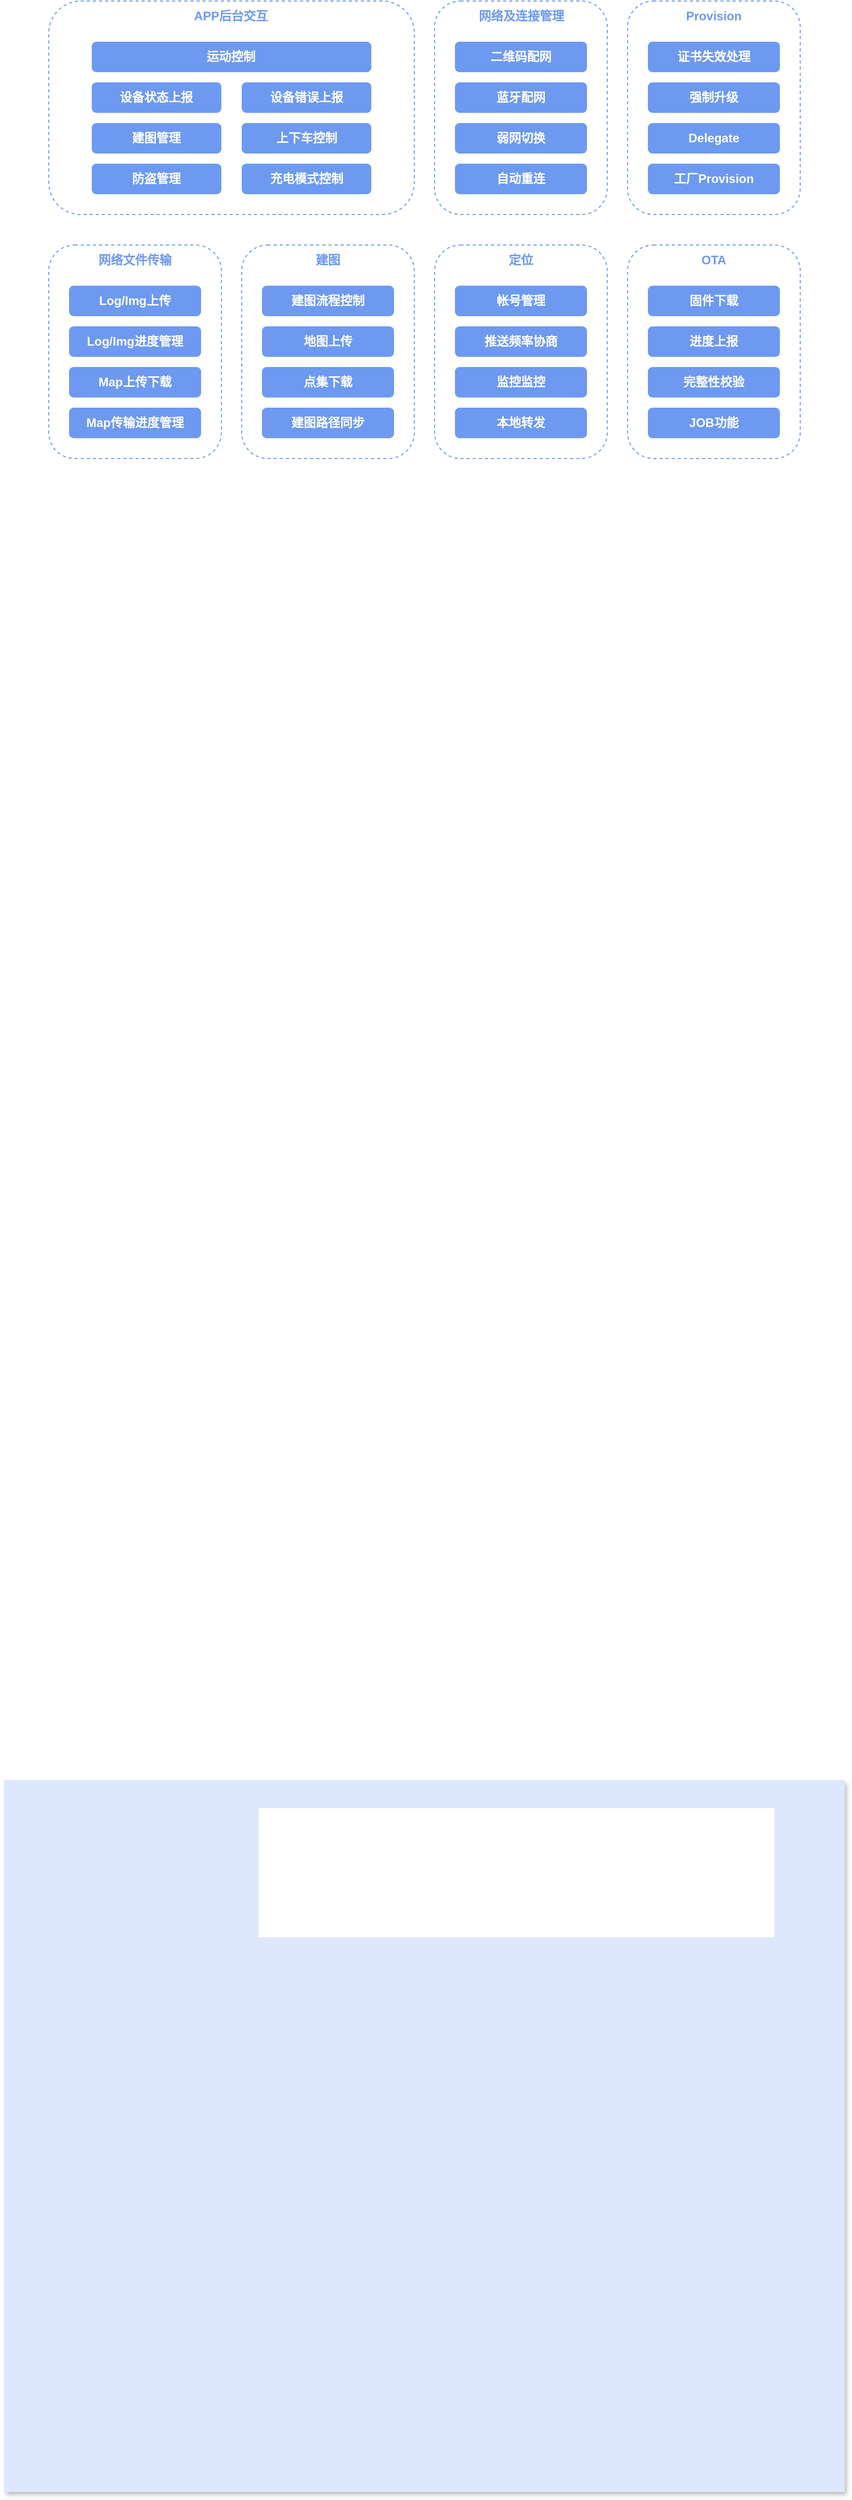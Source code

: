 <mxfile version="24.2.5" type="github">
  <diagram name="Page-1" id="AntwZ3fVyQRidn4PYljr">
    <mxGraphModel dx="1369" dy="774" grid="1" gridSize="10" guides="1" tooltips="1" connect="1" arrows="1" fold="1" page="1" pageScale="1" pageWidth="980" pageHeight="1390" math="0" shadow="0">
      <root>
        <mxCell id="0" />
        <mxCell id="1" parent="0" />
        <mxCell id="WqzrP7dIP_3l6SzZ175l-34" value="" style="rounded=1;whiteSpace=wrap;html=1;fillColor=none;dashed=1;strokeColor=#6d99f1;movable=1;resizable=1;rotatable=1;deletable=1;editable=1;locked=0;connectable=1;" vertex="1" parent="1">
          <mxGeometry x="120" y="440" width="360" height="210" as="geometry" />
        </mxCell>
        <mxCell id="WqzrP7dIP_3l6SzZ175l-89" value="" style="rounded=1;whiteSpace=wrap;html=1;fillColor=none;dashed=1;strokeColor=#6d99f1;movable=1;resizable=1;rotatable=1;deletable=1;editable=1;locked=0;connectable=1;" vertex="1" parent="1">
          <mxGeometry x="500" y="680" width="170" height="210" as="geometry" />
        </mxCell>
        <mxCell id="WqzrP7dIP_3l6SzZ175l-82" value="" style="rounded=1;whiteSpace=wrap;html=1;fillColor=none;dashed=1;strokeColor=#6d99f1;movable=1;resizable=1;rotatable=1;deletable=1;editable=1;locked=0;connectable=1;" vertex="1" parent="1">
          <mxGeometry x="310" y="680" width="170" height="210" as="geometry" />
        </mxCell>
        <mxCell id="WqzrP7dIP_3l6SzZ175l-75" value="" style="rounded=1;whiteSpace=wrap;html=1;fillColor=none;dashed=1;strokeColor=#6d99f1;movable=1;resizable=1;rotatable=1;deletable=1;editable=1;locked=0;connectable=1;" vertex="1" parent="1">
          <mxGeometry x="120" y="680" width="170" height="210" as="geometry" />
        </mxCell>
        <mxCell id="WqzrP7dIP_3l6SzZ175l-68" value="" style="rounded=1;whiteSpace=wrap;html=1;fillColor=none;dashed=1;strokeColor=#6d99f1;movable=1;resizable=1;rotatable=1;deletable=1;editable=1;locked=0;connectable=1;" vertex="1" parent="1">
          <mxGeometry x="690" y="680" width="170" height="210" as="geometry" />
        </mxCell>
        <mxCell id="WqzrP7dIP_3l6SzZ175l-61" value="" style="rounded=1;whiteSpace=wrap;html=1;fillColor=none;dashed=1;strokeColor=#6d99f1;movable=1;resizable=1;rotatable=1;deletable=1;editable=1;locked=0;connectable=1;" vertex="1" parent="1">
          <mxGeometry x="690" y="440" width="170" height="210" as="geometry" />
        </mxCell>
        <mxCell id="WqzrP7dIP_3l6SzZ175l-111" value="" style="rounded=1;whiteSpace=wrap;html=1;fillColor=none;dashed=1;strokeColor=#6d99f1;movable=1;resizable=1;rotatable=1;deletable=1;editable=1;locked=0;connectable=1;" vertex="1" parent="1">
          <mxGeometry x="500" y="440" width="170" height="210" as="geometry" />
        </mxCell>
        <mxCell id="WqzrP7dIP_3l6SzZ175l-33" value="" style="rounded=0;whiteSpace=wrap;html=1;fillColor=#dde7fd;strokeColor=none;glass=0;shadow=1;gradientColor=none;" vertex="1" parent="1">
          <mxGeometry x="76" y="2190" width="827.86" height="700" as="geometry" />
        </mxCell>
        <mxCell id="WqzrP7dIP_3l6SzZ175l-107" value="&lt;b&gt;二维码配网&lt;/b&gt;" style="rounded=1;whiteSpace=wrap;html=1;strokeColor=none;fillColor=#6d99f1;fontColor=#ffffff;movable=1;resizable=1;rotatable=1;deletable=1;editable=1;locked=0;connectable=1;" vertex="1" parent="1">
          <mxGeometry x="520" y="480" width="130" height="30" as="geometry" />
        </mxCell>
        <mxCell id="WqzrP7dIP_3l6SzZ175l-108" value="&lt;b&gt;蓝牙配网&lt;/b&gt;" style="rounded=1;whiteSpace=wrap;html=1;strokeColor=none;fillColor=#6d99f1;fontColor=#ffffff;movable=1;resizable=1;rotatable=1;deletable=1;editable=1;locked=0;connectable=1;" vertex="1" parent="1">
          <mxGeometry x="520" y="520" width="130" height="30" as="geometry" />
        </mxCell>
        <mxCell id="WqzrP7dIP_3l6SzZ175l-109" value="&lt;b&gt;弱网切换&lt;/b&gt;" style="rounded=1;whiteSpace=wrap;html=1;strokeColor=none;fillColor=#6d99f1;fontColor=#ffffff;movable=1;resizable=1;rotatable=1;deletable=1;editable=1;locked=0;connectable=1;" vertex="1" parent="1">
          <mxGeometry x="520" y="560" width="130" height="30" as="geometry" />
        </mxCell>
        <mxCell id="WqzrP7dIP_3l6SzZ175l-110" value="&lt;b&gt;自动重连&lt;/b&gt;" style="rounded=1;whiteSpace=wrap;html=1;strokeColor=none;fillColor=#6d99f1;fontColor=#ffffff;movable=1;resizable=1;rotatable=1;deletable=1;editable=1;locked=0;connectable=1;" vertex="1" parent="1">
          <mxGeometry x="520" y="600" width="130" height="30" as="geometry" />
        </mxCell>
        <mxCell id="WqzrP7dIP_3l6SzZ175l-112" value="网络及连接管理" style="text;html=1;strokeColor=none;fillColor=none;align=center;verticalAlign=middle;whiteSpace=wrap;rounded=0;fontColor=#6d99f1;fontStyle=1;movable=1;resizable=1;rotatable=1;deletable=1;editable=1;locked=0;connectable=1;" vertex="1" parent="1">
          <mxGeometry x="537.5" y="440" width="95" height="30" as="geometry" />
        </mxCell>
        <mxCell id="WqzrP7dIP_3l6SzZ175l-57" value="&lt;b&gt;证书失效处理&lt;/b&gt;" style="rounded=1;whiteSpace=wrap;html=1;strokeColor=none;fillColor=#6d99f1;fontColor=#ffffff;movable=1;resizable=1;rotatable=1;deletable=1;editable=1;locked=0;connectable=1;" vertex="1" parent="1">
          <mxGeometry x="710" y="480" width="130" height="30" as="geometry" />
        </mxCell>
        <mxCell id="WqzrP7dIP_3l6SzZ175l-58" value="&lt;b&gt;强制升级&lt;/b&gt;" style="rounded=1;whiteSpace=wrap;html=1;strokeColor=none;fillColor=#6d99f1;fontColor=#ffffff;movable=1;resizable=1;rotatable=1;deletable=1;editable=1;locked=0;connectable=1;" vertex="1" parent="1">
          <mxGeometry x="710" y="520" width="130" height="30" as="geometry" />
        </mxCell>
        <mxCell id="WqzrP7dIP_3l6SzZ175l-59" value="&lt;b&gt;Delegate&lt;/b&gt;" style="rounded=1;whiteSpace=wrap;html=1;strokeColor=none;fillColor=#6d99f1;fontColor=#ffffff;movable=1;resizable=1;rotatable=1;deletable=1;editable=1;locked=0;connectable=1;" vertex="1" parent="1">
          <mxGeometry x="710" y="560" width="130" height="30" as="geometry" />
        </mxCell>
        <mxCell id="WqzrP7dIP_3l6SzZ175l-60" value="&lt;b&gt;工厂Provision&lt;/b&gt;" style="rounded=1;whiteSpace=wrap;html=1;strokeColor=none;fillColor=#6d99f1;fontColor=#ffffff;movable=1;resizable=1;rotatable=1;deletable=1;editable=1;locked=0;connectable=1;" vertex="1" parent="1">
          <mxGeometry x="710" y="600" width="130" height="30" as="geometry" />
        </mxCell>
        <mxCell id="WqzrP7dIP_3l6SzZ175l-62" value="Provision" style="text;html=1;strokeColor=none;fillColor=none;align=center;verticalAlign=middle;whiteSpace=wrap;rounded=0;fontColor=#6d99f1;fontStyle=1;movable=1;resizable=1;rotatable=1;deletable=1;editable=1;locked=0;connectable=1;" vertex="1" parent="1">
          <mxGeometry x="735" y="440" width="80" height="30" as="geometry" />
        </mxCell>
        <mxCell id="WqzrP7dIP_3l6SzZ175l-64" value="&lt;b&gt;固件下载&lt;/b&gt;" style="rounded=1;whiteSpace=wrap;html=1;strokeColor=none;fillColor=#6d99f1;fontColor=#ffffff;movable=1;resizable=1;rotatable=1;deletable=1;editable=1;locked=0;connectable=1;" vertex="1" parent="1">
          <mxGeometry x="710" y="720" width="130" height="30" as="geometry" />
        </mxCell>
        <mxCell id="WqzrP7dIP_3l6SzZ175l-65" value="&lt;b&gt;进度上报&lt;/b&gt;" style="rounded=1;whiteSpace=wrap;html=1;strokeColor=none;fillColor=#6d99f1;fontColor=#ffffff;movable=1;resizable=1;rotatable=1;deletable=1;editable=1;locked=0;connectable=1;" vertex="1" parent="1">
          <mxGeometry x="710" y="760" width="130" height="30" as="geometry" />
        </mxCell>
        <mxCell id="WqzrP7dIP_3l6SzZ175l-66" value="&lt;b&gt;完整性校验&lt;/b&gt;" style="rounded=1;whiteSpace=wrap;html=1;strokeColor=none;fillColor=#6d99f1;fontColor=#ffffff;movable=1;resizable=1;rotatable=1;deletable=1;editable=1;locked=0;connectable=1;" vertex="1" parent="1">
          <mxGeometry x="710" y="800" width="130" height="30" as="geometry" />
        </mxCell>
        <mxCell id="WqzrP7dIP_3l6SzZ175l-67" value="&lt;b&gt;JOB功能&lt;/b&gt;" style="rounded=1;whiteSpace=wrap;html=1;strokeColor=none;fillColor=#6d99f1;fontColor=#ffffff;movable=1;resizable=1;rotatable=1;deletable=1;editable=1;locked=0;connectable=1;" vertex="1" parent="1">
          <mxGeometry x="710" y="840" width="130" height="30" as="geometry" />
        </mxCell>
        <mxCell id="WqzrP7dIP_3l6SzZ175l-69" value="OTA" style="text;html=1;strokeColor=none;fillColor=none;align=center;verticalAlign=middle;whiteSpace=wrap;rounded=0;fontColor=#6d99f1;fontStyle=1;movable=1;resizable=1;rotatable=1;deletable=1;editable=1;locked=0;connectable=1;" vertex="1" parent="1">
          <mxGeometry x="735" y="680" width="80" height="30" as="geometry" />
        </mxCell>
        <mxCell id="WqzrP7dIP_3l6SzZ175l-71" value="&lt;b&gt;Log/Img上传&lt;/b&gt;" style="rounded=1;whiteSpace=wrap;html=1;strokeColor=none;fillColor=#6d99f1;fontColor=#ffffff;movable=1;resizable=1;rotatable=1;deletable=1;editable=1;locked=0;connectable=1;" vertex="1" parent="1">
          <mxGeometry x="140" y="720" width="130" height="30" as="geometry" />
        </mxCell>
        <mxCell id="WqzrP7dIP_3l6SzZ175l-72" value="&lt;b&gt;Log/Img进度管理&lt;/b&gt;" style="rounded=1;whiteSpace=wrap;html=1;strokeColor=none;fillColor=#6d99f1;fontColor=#ffffff;movable=1;resizable=1;rotatable=1;deletable=1;editable=1;locked=0;connectable=1;" vertex="1" parent="1">
          <mxGeometry x="140" y="760" width="130" height="30" as="geometry" />
        </mxCell>
        <mxCell id="WqzrP7dIP_3l6SzZ175l-73" value="&lt;b&gt;Map上传下载&lt;/b&gt;" style="rounded=1;whiteSpace=wrap;html=1;strokeColor=none;fillColor=#6d99f1;fontColor=#ffffff;movable=1;resizable=1;rotatable=1;deletable=1;editable=1;locked=0;connectable=1;" vertex="1" parent="1">
          <mxGeometry x="140" y="800" width="130" height="30" as="geometry" />
        </mxCell>
        <mxCell id="WqzrP7dIP_3l6SzZ175l-74" value="&lt;b&gt;Map传输进度管理&lt;/b&gt;" style="rounded=1;whiteSpace=wrap;html=1;strokeColor=none;fillColor=#6d99f1;fontColor=#ffffff;movable=1;resizable=1;rotatable=1;deletable=1;editable=1;locked=0;connectable=1;" vertex="1" parent="1">
          <mxGeometry x="140" y="840" width="130" height="30" as="geometry" />
        </mxCell>
        <mxCell id="WqzrP7dIP_3l6SzZ175l-76" value="网络文件传输" style="text;html=1;strokeColor=none;fillColor=none;align=center;verticalAlign=middle;whiteSpace=wrap;rounded=0;fontColor=#6d99f1;fontStyle=1;movable=1;resizable=1;rotatable=1;deletable=1;editable=1;locked=0;connectable=1;" vertex="1" parent="1">
          <mxGeometry x="165" y="680" width="80" height="30" as="geometry" />
        </mxCell>
        <mxCell id="WqzrP7dIP_3l6SzZ175l-78" value="&lt;b&gt;建图流程控制&lt;/b&gt;" style="rounded=1;whiteSpace=wrap;html=1;strokeColor=none;fillColor=#6d99f1;fontColor=#ffffff;movable=1;resizable=1;rotatable=1;deletable=1;editable=1;locked=0;connectable=1;" vertex="1" parent="1">
          <mxGeometry x="330" y="720" width="130" height="30" as="geometry" />
        </mxCell>
        <mxCell id="WqzrP7dIP_3l6SzZ175l-79" value="&lt;b&gt;地图上传&lt;/b&gt;" style="rounded=1;whiteSpace=wrap;html=1;strokeColor=none;fillColor=#6d99f1;fontColor=#ffffff;movable=1;resizable=1;rotatable=1;deletable=1;editable=1;locked=0;connectable=1;" vertex="1" parent="1">
          <mxGeometry x="330" y="760" width="130" height="30" as="geometry" />
        </mxCell>
        <mxCell id="WqzrP7dIP_3l6SzZ175l-80" value="&lt;b&gt;点集下载&lt;/b&gt;" style="rounded=1;whiteSpace=wrap;html=1;strokeColor=none;fillColor=#6d99f1;fontColor=#ffffff;movable=1;resizable=1;rotatable=1;deletable=1;editable=1;locked=0;connectable=1;" vertex="1" parent="1">
          <mxGeometry x="330" y="800" width="130" height="30" as="geometry" />
        </mxCell>
        <mxCell id="WqzrP7dIP_3l6SzZ175l-81" value="&lt;b&gt;建图路径同步&lt;/b&gt;" style="rounded=1;whiteSpace=wrap;html=1;strokeColor=none;fillColor=#6d99f1;fontColor=#ffffff;movable=1;resizable=1;rotatable=1;deletable=1;editable=1;locked=0;connectable=1;" vertex="1" parent="1">
          <mxGeometry x="330" y="840" width="130" height="30" as="geometry" />
        </mxCell>
        <mxCell id="WqzrP7dIP_3l6SzZ175l-83" value="建图" style="text;html=1;strokeColor=none;fillColor=none;align=center;verticalAlign=middle;whiteSpace=wrap;rounded=0;fontColor=#6d99f1;fontStyle=1;movable=1;resizable=1;rotatable=1;deletable=1;editable=1;locked=0;connectable=1;" vertex="1" parent="1">
          <mxGeometry x="355" y="680" width="80" height="30" as="geometry" />
        </mxCell>
        <mxCell id="WqzrP7dIP_3l6SzZ175l-85" value="&lt;b&gt;帐号管理&lt;/b&gt;" style="rounded=1;whiteSpace=wrap;html=1;strokeColor=none;fillColor=#6d99f1;fontColor=#ffffff;movable=1;resizable=1;rotatable=1;deletable=1;editable=1;locked=0;connectable=1;" vertex="1" parent="1">
          <mxGeometry x="520" y="720" width="130" height="30" as="geometry" />
        </mxCell>
        <mxCell id="WqzrP7dIP_3l6SzZ175l-86" value="&lt;b&gt;推送频率协商&lt;/b&gt;" style="rounded=1;whiteSpace=wrap;html=1;strokeColor=none;fillColor=#6d99f1;fontColor=#ffffff;movable=1;resizable=1;rotatable=1;deletable=1;editable=1;locked=0;connectable=1;" vertex="1" parent="1">
          <mxGeometry x="520" y="760" width="130" height="30" as="geometry" />
        </mxCell>
        <mxCell id="WqzrP7dIP_3l6SzZ175l-87" value="&lt;b&gt;监控监控&lt;/b&gt;" style="rounded=1;whiteSpace=wrap;html=1;strokeColor=none;fillColor=#6d99f1;fontColor=#ffffff;movable=1;resizable=1;rotatable=1;deletable=1;editable=1;locked=0;connectable=1;" vertex="1" parent="1">
          <mxGeometry x="520" y="800" width="130" height="30" as="geometry" />
        </mxCell>
        <mxCell id="WqzrP7dIP_3l6SzZ175l-88" value="&lt;b&gt;本地转发&lt;/b&gt;" style="rounded=1;whiteSpace=wrap;html=1;strokeColor=none;fillColor=#6d99f1;fontColor=#ffffff;movable=1;resizable=1;rotatable=1;deletable=1;editable=1;locked=0;connectable=1;" vertex="1" parent="1">
          <mxGeometry x="520" y="840" width="130" height="30" as="geometry" />
        </mxCell>
        <mxCell id="WqzrP7dIP_3l6SzZ175l-90" value="定位" style="text;html=1;strokeColor=none;fillColor=none;align=center;verticalAlign=middle;whiteSpace=wrap;rounded=0;fontColor=#6d99f1;fontStyle=1;movable=1;resizable=1;rotatable=1;deletable=1;editable=1;locked=0;connectable=1;" vertex="1" parent="1">
          <mxGeometry x="545" y="680" width="80" height="30" as="geometry" />
        </mxCell>
        <mxCell id="WqzrP7dIP_3l6SzZ175l-15" value="&lt;b&gt;运动控制&lt;/b&gt;" style="rounded=1;whiteSpace=wrap;html=1;strokeColor=none;fillColor=#6d99f1;fontColor=#ffffff;movable=1;resizable=1;rotatable=1;deletable=1;editable=1;locked=0;connectable=1;" vertex="1" parent="1">
          <mxGeometry x="162.353" y="480" width="275.294" height="30" as="geometry" />
        </mxCell>
        <mxCell id="WqzrP7dIP_3l6SzZ175l-30" value="&lt;b&gt;设备状态上报&lt;/b&gt;" style="rounded=1;whiteSpace=wrap;html=1;strokeColor=none;fillColor=#6d99f1;fontColor=#ffffff;movable=1;resizable=1;rotatable=1;deletable=1;editable=1;locked=0;connectable=1;" vertex="1" parent="1">
          <mxGeometry x="162.35" y="520" width="127.65" height="30" as="geometry" />
        </mxCell>
        <mxCell id="WqzrP7dIP_3l6SzZ175l-35" value="APP后台交互" style="text;html=1;strokeColor=none;fillColor=none;align=center;verticalAlign=middle;whiteSpace=wrap;rounded=0;fontColor=#6d99f1;fontStyle=1;movable=1;resizable=1;rotatable=1;deletable=1;editable=1;locked=0;connectable=1;" vertex="1" parent="1">
          <mxGeometry x="215.294" y="440" width="169.412" height="30" as="geometry" />
        </mxCell>
        <mxCell id="WqzrP7dIP_3l6SzZ175l-115" value="&lt;b&gt;设备错误上报&lt;/b&gt;" style="rounded=1;whiteSpace=wrap;html=1;strokeColor=none;fillColor=#6d99f1;fontColor=#ffffff;movable=1;resizable=1;rotatable=1;deletable=1;editable=1;locked=0;connectable=1;" vertex="1" parent="1">
          <mxGeometry x="310" y="520" width="127.65" height="30" as="geometry" />
        </mxCell>
        <mxCell id="WqzrP7dIP_3l6SzZ175l-116" value="&lt;b&gt;建图管理&lt;/b&gt;" style="rounded=1;whiteSpace=wrap;html=1;strokeColor=none;fillColor=#6d99f1;fontColor=#ffffff;movable=1;resizable=1;rotatable=1;deletable=1;editable=1;locked=0;connectable=1;" vertex="1" parent="1">
          <mxGeometry x="162.35" y="560" width="127.65" height="30" as="geometry" />
        </mxCell>
        <mxCell id="WqzrP7dIP_3l6SzZ175l-117" value="&lt;b&gt;上下车控制&lt;/b&gt;" style="rounded=1;whiteSpace=wrap;html=1;strokeColor=none;fillColor=#6d99f1;fontColor=#ffffff;movable=1;resizable=1;rotatable=1;deletable=1;editable=1;locked=0;connectable=1;" vertex="1" parent="1">
          <mxGeometry x="310" y="560" width="127.65" height="30" as="geometry" />
        </mxCell>
        <mxCell id="WqzrP7dIP_3l6SzZ175l-118" value="&lt;b&gt;防盗管理&lt;/b&gt;" style="rounded=1;whiteSpace=wrap;html=1;strokeColor=none;fillColor=#6d99f1;fontColor=#ffffff;movable=1;resizable=1;rotatable=1;deletable=1;editable=1;locked=0;connectable=1;" vertex="1" parent="1">
          <mxGeometry x="162.35" y="600" width="127.65" height="30" as="geometry" />
        </mxCell>
        <mxCell id="WqzrP7dIP_3l6SzZ175l-119" value="&lt;b&gt;充电模式控制&lt;/b&gt;" style="rounded=1;whiteSpace=wrap;html=1;strokeColor=none;fillColor=#6d99f1;fontColor=#ffffff;movable=1;resizable=1;rotatable=1;deletable=1;editable=1;locked=0;connectable=1;" vertex="1" parent="1">
          <mxGeometry x="310" y="600" width="127.65" height="30" as="geometry" />
        </mxCell>
      </root>
    </mxGraphModel>
  </diagram>
</mxfile>
